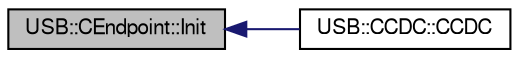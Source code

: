 digraph G
{
  bgcolor="transparent";
  edge [fontname="FreeSans",fontsize=10,labelfontname="FreeSans",labelfontsize=10];
  node [fontname="FreeSans",fontsize=10,shape=record];
  rankdir=LR;
  Node1 [label="USB::CEndpoint::Init",height=0.2,width=0.4,color="black", fillcolor="grey75", style="filled" fontcolor="black"];
  Node1 -> Node2 [dir=back,color="midnightblue",fontsize=10,style="solid",fontname="FreeSans"];
  Node2 [label="USB::CCDC::CCDC",height=0.2,width=0.4,color="black",URL="$class_u_s_b_1_1_c_c_d_c.html#f02040271de8468ad2f2561113a5f78b",tooltip="Initializes a CDC serial driver."];
}
